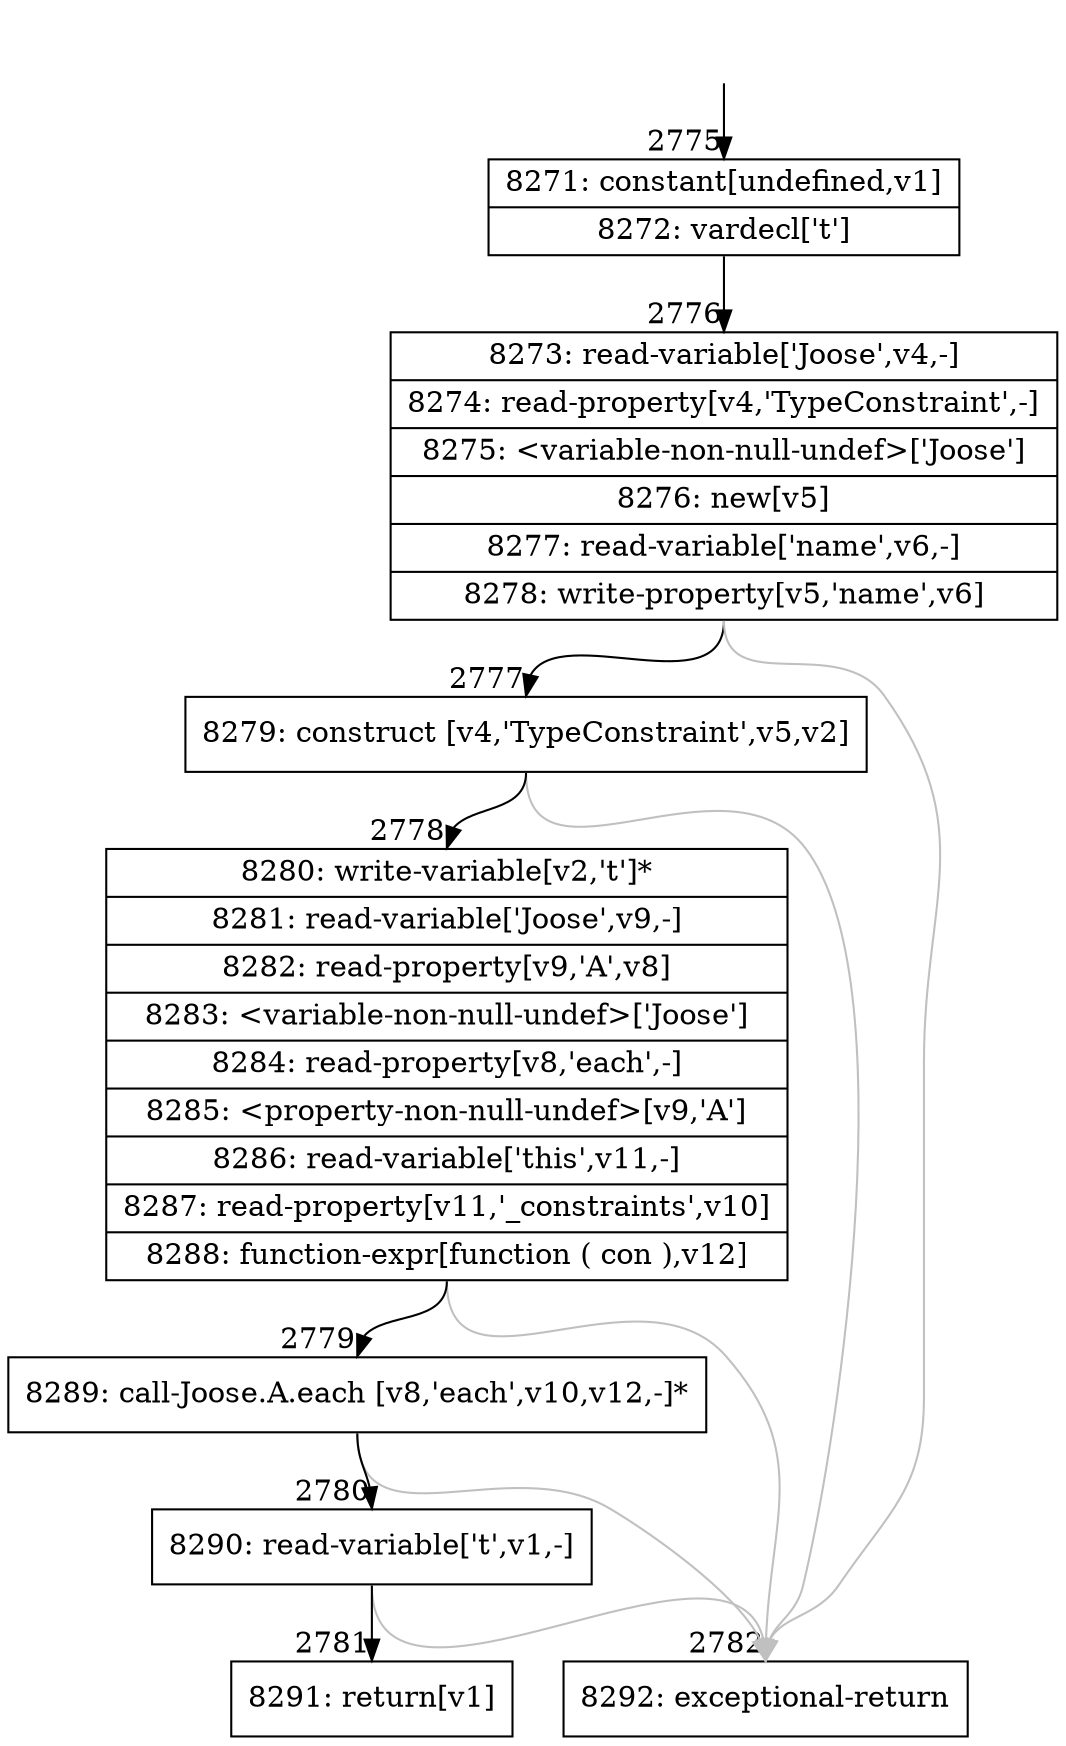 digraph {
rankdir="TD"
BB_entry301[shape=none,label=""];
BB_entry301 -> BB2775 [tailport=s, headport=n, headlabel="    2775"]
BB2775 [shape=record label="{8271: constant[undefined,v1]|8272: vardecl['t']}" ] 
BB2775 -> BB2776 [tailport=s, headport=n, headlabel="      2776"]
BB2776 [shape=record label="{8273: read-variable['Joose',v4,-]|8274: read-property[v4,'TypeConstraint',-]|8275: \<variable-non-null-undef\>['Joose']|8276: new[v5]|8277: read-variable['name',v6,-]|8278: write-property[v5,'name',v6]}" ] 
BB2776 -> BB2777 [tailport=s, headport=n, headlabel="      2777"]
BB2776 -> BB2782 [tailport=s, headport=n, color=gray, headlabel="      2782"]
BB2777 [shape=record label="{8279: construct [v4,'TypeConstraint',v5,v2]}" ] 
BB2777 -> BB2778 [tailport=s, headport=n, headlabel="      2778"]
BB2777 -> BB2782 [tailport=s, headport=n, color=gray]
BB2778 [shape=record label="{8280: write-variable[v2,'t']*|8281: read-variable['Joose',v9,-]|8282: read-property[v9,'A',v8]|8283: \<variable-non-null-undef\>['Joose']|8284: read-property[v8,'each',-]|8285: \<property-non-null-undef\>[v9,'A']|8286: read-variable['this',v11,-]|8287: read-property[v11,'_constraints',v10]|8288: function-expr[function ( con ),v12]}" ] 
BB2778 -> BB2779 [tailport=s, headport=n, headlabel="      2779"]
BB2778 -> BB2782 [tailport=s, headport=n, color=gray]
BB2779 [shape=record label="{8289: call-Joose.A.each [v8,'each',v10,v12,-]*}" ] 
BB2779 -> BB2780 [tailport=s, headport=n, headlabel="      2780"]
BB2779 -> BB2782 [tailport=s, headport=n, color=gray]
BB2780 [shape=record label="{8290: read-variable['t',v1,-]}" ] 
BB2780 -> BB2781 [tailport=s, headport=n, headlabel="      2781"]
BB2780 -> BB2782 [tailport=s, headport=n, color=gray]
BB2781 [shape=record label="{8291: return[v1]}" ] 
BB2782 [shape=record label="{8292: exceptional-return}" ] 
//#$~ 3219
}
